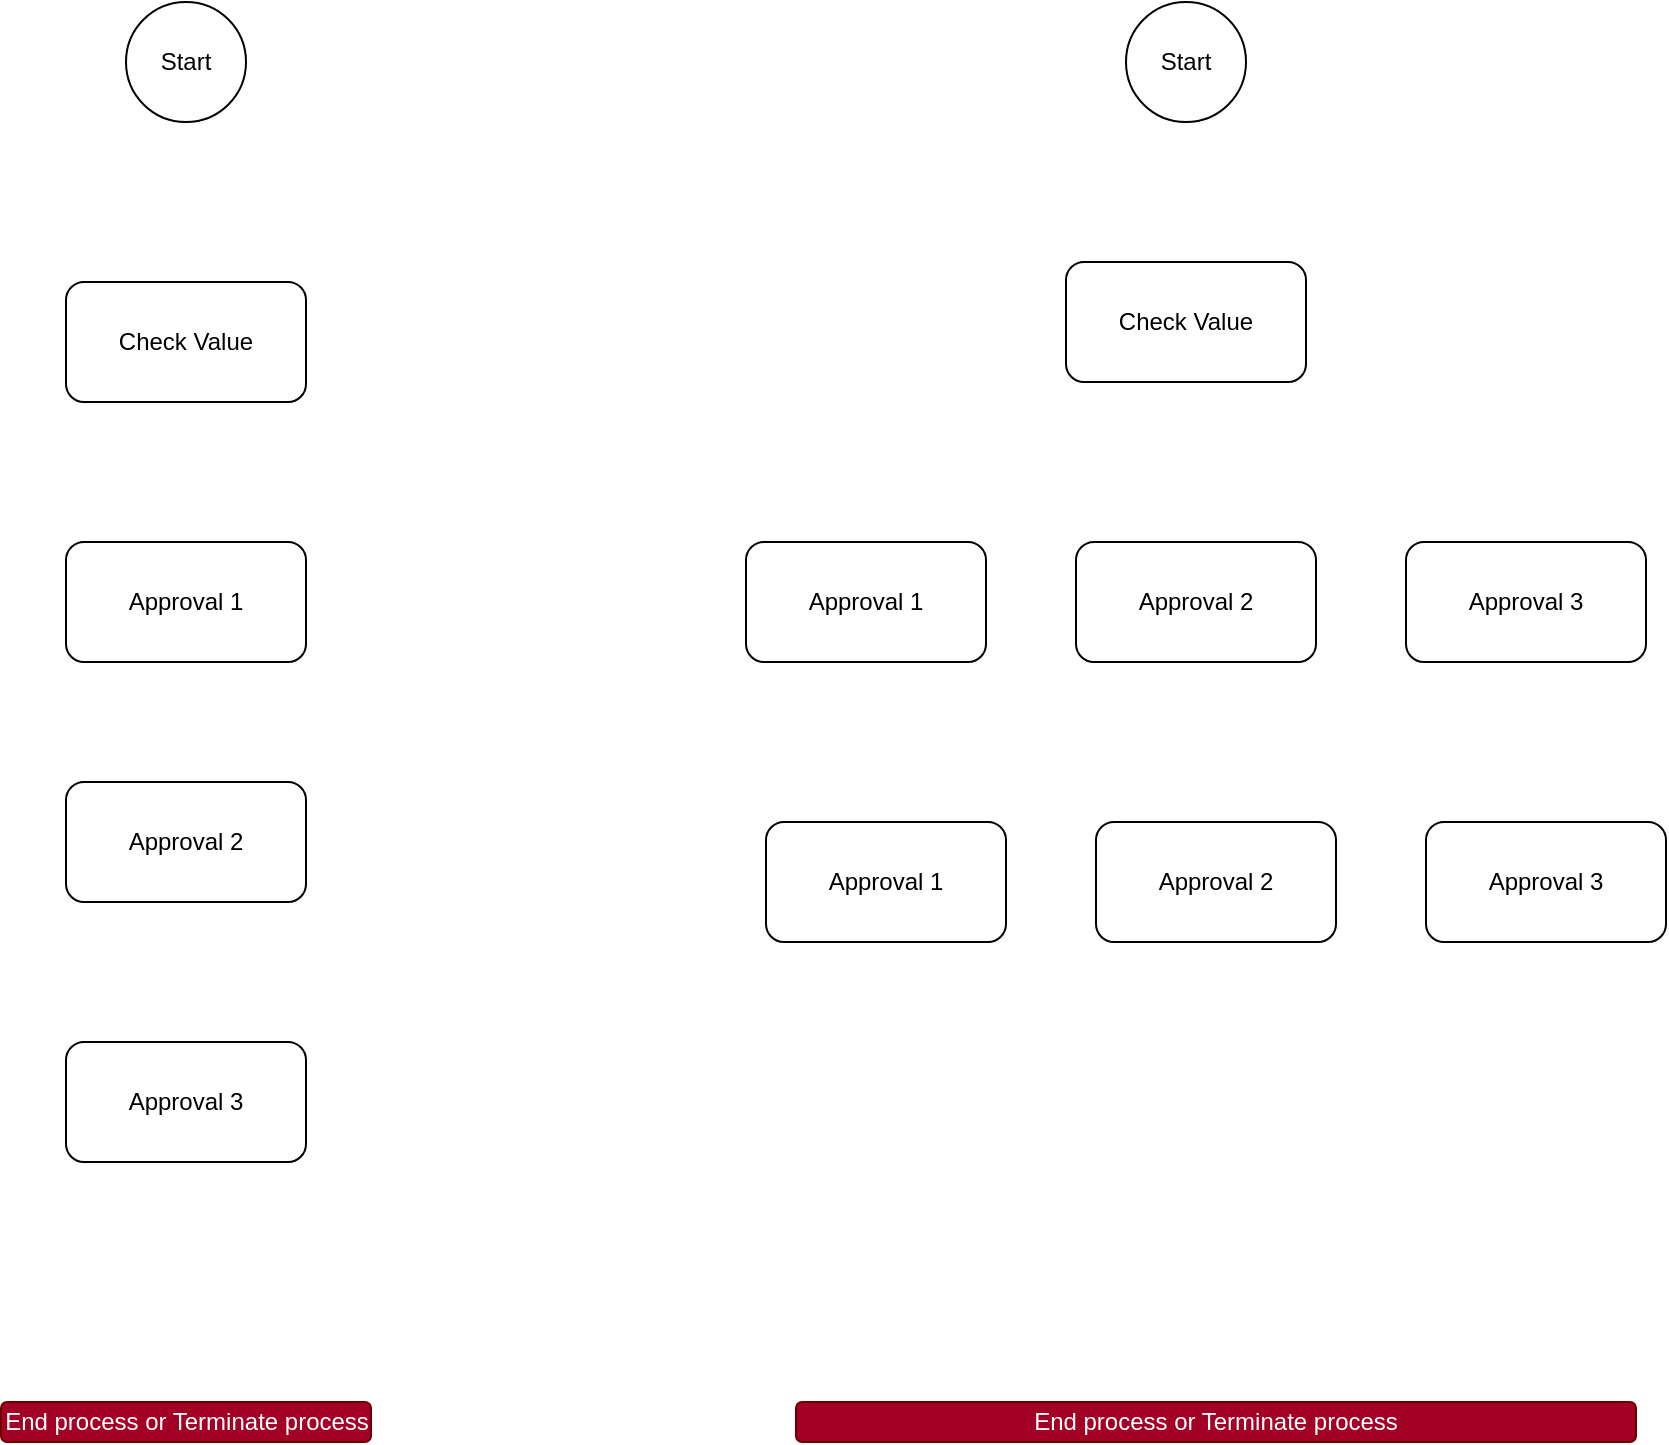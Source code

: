 <mxfile version="24.7.8">
  <diagram name="Page-1" id="Zfk366mgAPlLuXvaaYI-">
    <mxGraphModel dx="1323" dy="687" grid="1" gridSize="10" guides="1" tooltips="1" connect="1" arrows="1" fold="1" page="1" pageScale="1" pageWidth="850" pageHeight="1100" math="0" shadow="0">
      <root>
        <mxCell id="0" />
        <mxCell id="1" parent="0" />
        <mxCell id="JPLoVwKBaMMpzG3dF9U6-1" value="Start" style="ellipse;whiteSpace=wrap;html=1;aspect=fixed;" vertex="1" parent="1">
          <mxGeometry x="70" y="70" width="60" height="60" as="geometry" />
        </mxCell>
        <mxCell id="JPLoVwKBaMMpzG3dF9U6-3" value="Start" style="ellipse;whiteSpace=wrap;html=1;aspect=fixed;" vertex="1" parent="1">
          <mxGeometry x="570" y="70" width="60" height="60" as="geometry" />
        </mxCell>
        <mxCell id="JPLoVwKBaMMpzG3dF9U6-4" value="Check Value" style="rounded=1;whiteSpace=wrap;html=1;" vertex="1" parent="1">
          <mxGeometry x="40" y="210" width="120" height="60" as="geometry" />
        </mxCell>
        <mxCell id="JPLoVwKBaMMpzG3dF9U6-5" value="Approval 1" style="rounded=1;whiteSpace=wrap;html=1;" vertex="1" parent="1">
          <mxGeometry x="40" y="340" width="120" height="60" as="geometry" />
        </mxCell>
        <mxCell id="JPLoVwKBaMMpzG3dF9U6-7" value="Approval 2" style="rounded=1;whiteSpace=wrap;html=1;" vertex="1" parent="1">
          <mxGeometry x="40" y="460" width="120" height="60" as="geometry" />
        </mxCell>
        <mxCell id="JPLoVwKBaMMpzG3dF9U6-8" value="Approval 3" style="rounded=1;whiteSpace=wrap;html=1;" vertex="1" parent="1">
          <mxGeometry x="40" y="590" width="120" height="60" as="geometry" />
        </mxCell>
        <mxCell id="JPLoVwKBaMMpzG3dF9U6-10" value="End process or Terminate process" style="rounded=1;whiteSpace=wrap;html=1;fillColor=#a20025;fontColor=#ffffff;strokeColor=#6F0000;rotation=0;" vertex="1" parent="1">
          <mxGeometry x="7.5" y="770" width="185" height="20" as="geometry" />
        </mxCell>
        <mxCell id="JPLoVwKBaMMpzG3dF9U6-12" value="End process or Terminate process" style="rounded=1;whiteSpace=wrap;html=1;fillColor=#a20025;fontColor=#ffffff;strokeColor=#6F0000;rotation=0;" vertex="1" parent="1">
          <mxGeometry x="405" y="770" width="420" height="20" as="geometry" />
        </mxCell>
        <mxCell id="JPLoVwKBaMMpzG3dF9U6-13" value="Check Value" style="rounded=1;whiteSpace=wrap;html=1;" vertex="1" parent="1">
          <mxGeometry x="540" y="200" width="120" height="60" as="geometry" />
        </mxCell>
        <mxCell id="JPLoVwKBaMMpzG3dF9U6-14" value="Approval 1" style="rounded=1;whiteSpace=wrap;html=1;" vertex="1" parent="1">
          <mxGeometry x="380" y="340" width="120" height="60" as="geometry" />
        </mxCell>
        <mxCell id="JPLoVwKBaMMpzG3dF9U6-15" value="Approval 2" style="rounded=1;whiteSpace=wrap;html=1;" vertex="1" parent="1">
          <mxGeometry x="545" y="340" width="120" height="60" as="geometry" />
        </mxCell>
        <mxCell id="JPLoVwKBaMMpzG3dF9U6-16" value="Approval 3" style="rounded=1;whiteSpace=wrap;html=1;" vertex="1" parent="1">
          <mxGeometry x="710" y="340" width="120" height="60" as="geometry" />
        </mxCell>
        <mxCell id="JPLoVwKBaMMpzG3dF9U6-17" value="Approval 1" style="rounded=1;whiteSpace=wrap;html=1;" vertex="1" parent="1">
          <mxGeometry x="390" y="480" width="120" height="60" as="geometry" />
        </mxCell>
        <mxCell id="JPLoVwKBaMMpzG3dF9U6-18" value="Approval 2" style="rounded=1;whiteSpace=wrap;html=1;" vertex="1" parent="1">
          <mxGeometry x="555" y="480" width="120" height="60" as="geometry" />
        </mxCell>
        <mxCell id="JPLoVwKBaMMpzG3dF9U6-19" value="Approval 3" style="rounded=1;whiteSpace=wrap;html=1;" vertex="1" parent="1">
          <mxGeometry x="720" y="480" width="120" height="60" as="geometry" />
        </mxCell>
      </root>
    </mxGraphModel>
  </diagram>
</mxfile>
